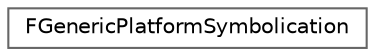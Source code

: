 digraph "Graphical Class Hierarchy"
{
 // INTERACTIVE_SVG=YES
 // LATEX_PDF_SIZE
  bgcolor="transparent";
  edge [fontname=Helvetica,fontsize=10,labelfontname=Helvetica,labelfontsize=10];
  node [fontname=Helvetica,fontsize=10,shape=box,height=0.2,width=0.4];
  rankdir="LR";
  Node0 [id="Node000000",label="FGenericPlatformSymbolication",height=0.2,width=0.4,color="grey40", fillcolor="white", style="filled",URL="$d2/d17/structFGenericPlatformSymbolication.html",tooltip=" "];
}
